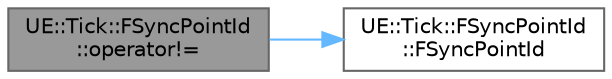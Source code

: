 digraph "UE::Tick::FSyncPointId::operator!="
{
 // INTERACTIVE_SVG=YES
 // LATEX_PDF_SIZE
  bgcolor="transparent";
  edge [fontname=Helvetica,fontsize=10,labelfontname=Helvetica,labelfontsize=10];
  node [fontname=Helvetica,fontsize=10,shape=box,height=0.2,width=0.4];
  rankdir="LR";
  Node1 [id="Node000001",label="UE::Tick::FSyncPointId\l::operator!=",height=0.2,width=0.4,color="gray40", fillcolor="grey60", style="filled", fontcolor="black",tooltip=" "];
  Node1 -> Node2 [id="edge1_Node000001_Node000002",color="steelblue1",style="solid",tooltip=" "];
  Node2 [id="Node000002",label="UE::Tick::FSyncPointId\l::FSyncPointId",height=0.2,width=0.4,color="grey40", fillcolor="white", style="filled",URL="$d1/d6b/structUE_1_1Tick_1_1FSyncPointId.html#af9fa91da3012430d27fab32094ab28e1",tooltip="Construct an invalid context."];
}
